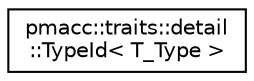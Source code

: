 digraph "Graphical Class Hierarchy"
{
 // LATEX_PDF_SIZE
  edge [fontname="Helvetica",fontsize="10",labelfontname="Helvetica",labelfontsize="10"];
  node [fontname="Helvetica",fontsize="10",shape=record];
  rankdir="LR";
  Node0 [label="pmacc::traits::detail\l::TypeId\< T_Type \>",height=0.2,width=0.4,color="black", fillcolor="white", style="filled",URL="$structpmacc_1_1traits_1_1detail_1_1_type_id.html",tooltip="Unique id for a given type."];
}
